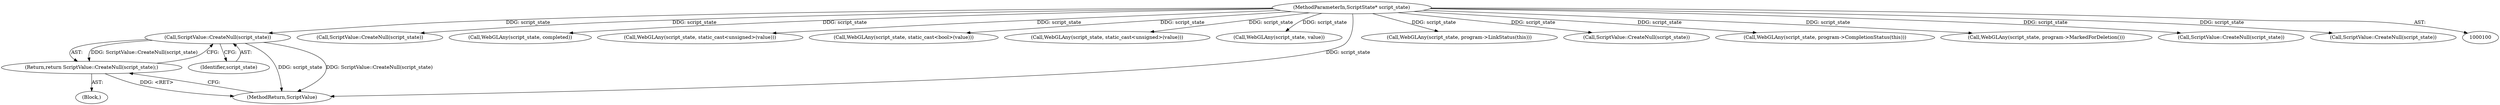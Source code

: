 digraph "0_Chrome_a4150b688a754d3d10d2ca385155b1c95d77d6ae_8@pointer" {
"1000211" [label="(Call,ScriptValue::CreateNull(script_state))"];
"1000101" [label="(MethodParameterIn,ScriptState* script_state)"];
"1000210" [label="(Return,return ScriptValue::CreateNull(script_state);)"];
"1000185" [label="(Call,ScriptValue::CreateNull(script_state))"];
"1000166" [label="(Call,WebGLAny(script_state, completed))"];
"1000220" [label="(Call,WebGLAny(script_state, static_cast<unsigned>(value)))"];
"1000134" [label="(Call,WebGLAny(script_state, static_cast<bool>(value)))"];
"1000238" [label="(Call,WebGLAny(script_state, static_cast<unsigned>(value)))"];
"1000205" [label="(Block,)"];
"1000198" [label="(Call,WebGLAny(script_state, value))"];
"1000210" [label="(Return,return ScriptValue::CreateNull(script_state);)"];
"1000101" [label="(MethodParameterIn,ScriptState* script_state)"];
"1000212" [label="(Identifier,script_state)"];
"1000211" [label="(Call,ScriptValue::CreateNull(script_state))"];
"1000252" [label="(MethodReturn,ScriptValue)"];
"1000141" [label="(Call,WebGLAny(script_state, program->LinkStatus(this)))"];
"1000156" [label="(Call,ScriptValue::CreateNull(script_state))"];
"1000170" [label="(Call,WebGLAny(script_state, program->CompletionStatus(this)))"];
"1000123" [label="(Call,WebGLAny(script_state, program->MarkedForDeletion()))"];
"1000112" [label="(Call,ScriptValue::CreateNull(script_state))"];
"1000250" [label="(Call,ScriptValue::CreateNull(script_state))"];
"1000211" -> "1000210"  [label="AST: "];
"1000211" -> "1000212"  [label="CFG: "];
"1000212" -> "1000211"  [label="AST: "];
"1000210" -> "1000211"  [label="CFG: "];
"1000211" -> "1000252"  [label="DDG: script_state"];
"1000211" -> "1000252"  [label="DDG: ScriptValue::CreateNull(script_state)"];
"1000211" -> "1000210"  [label="DDG: ScriptValue::CreateNull(script_state)"];
"1000101" -> "1000211"  [label="DDG: script_state"];
"1000101" -> "1000100"  [label="AST: "];
"1000101" -> "1000252"  [label="DDG: script_state"];
"1000101" -> "1000112"  [label="DDG: script_state"];
"1000101" -> "1000123"  [label="DDG: script_state"];
"1000101" -> "1000134"  [label="DDG: script_state"];
"1000101" -> "1000141"  [label="DDG: script_state"];
"1000101" -> "1000156"  [label="DDG: script_state"];
"1000101" -> "1000166"  [label="DDG: script_state"];
"1000101" -> "1000170"  [label="DDG: script_state"];
"1000101" -> "1000185"  [label="DDG: script_state"];
"1000101" -> "1000198"  [label="DDG: script_state"];
"1000101" -> "1000220"  [label="DDG: script_state"];
"1000101" -> "1000238"  [label="DDG: script_state"];
"1000101" -> "1000250"  [label="DDG: script_state"];
"1000210" -> "1000205"  [label="AST: "];
"1000252" -> "1000210"  [label="CFG: "];
"1000210" -> "1000252"  [label="DDG: <RET>"];
}
